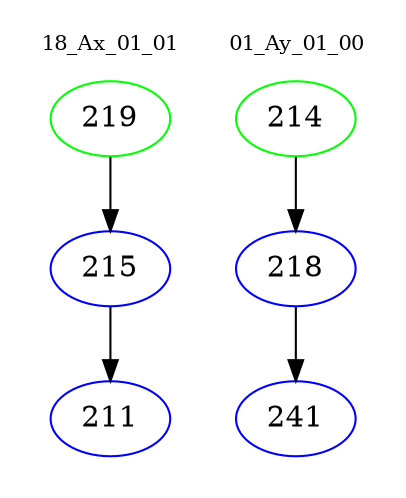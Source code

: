 digraph{
subgraph cluster_0 {
color = white
label = "18_Ax_01_01";
fontsize=10;
T0_219 [label="219", color="green"]
T0_219 -> T0_215 [color="black"]
T0_215 [label="215", color="blue"]
T0_215 -> T0_211 [color="black"]
T0_211 [label="211", color="blue"]
}
subgraph cluster_1 {
color = white
label = "01_Ay_01_00";
fontsize=10;
T1_214 [label="214", color="green"]
T1_214 -> T1_218 [color="black"]
T1_218 [label="218", color="blue"]
T1_218 -> T1_241 [color="black"]
T1_241 [label="241", color="blue"]
}
}
